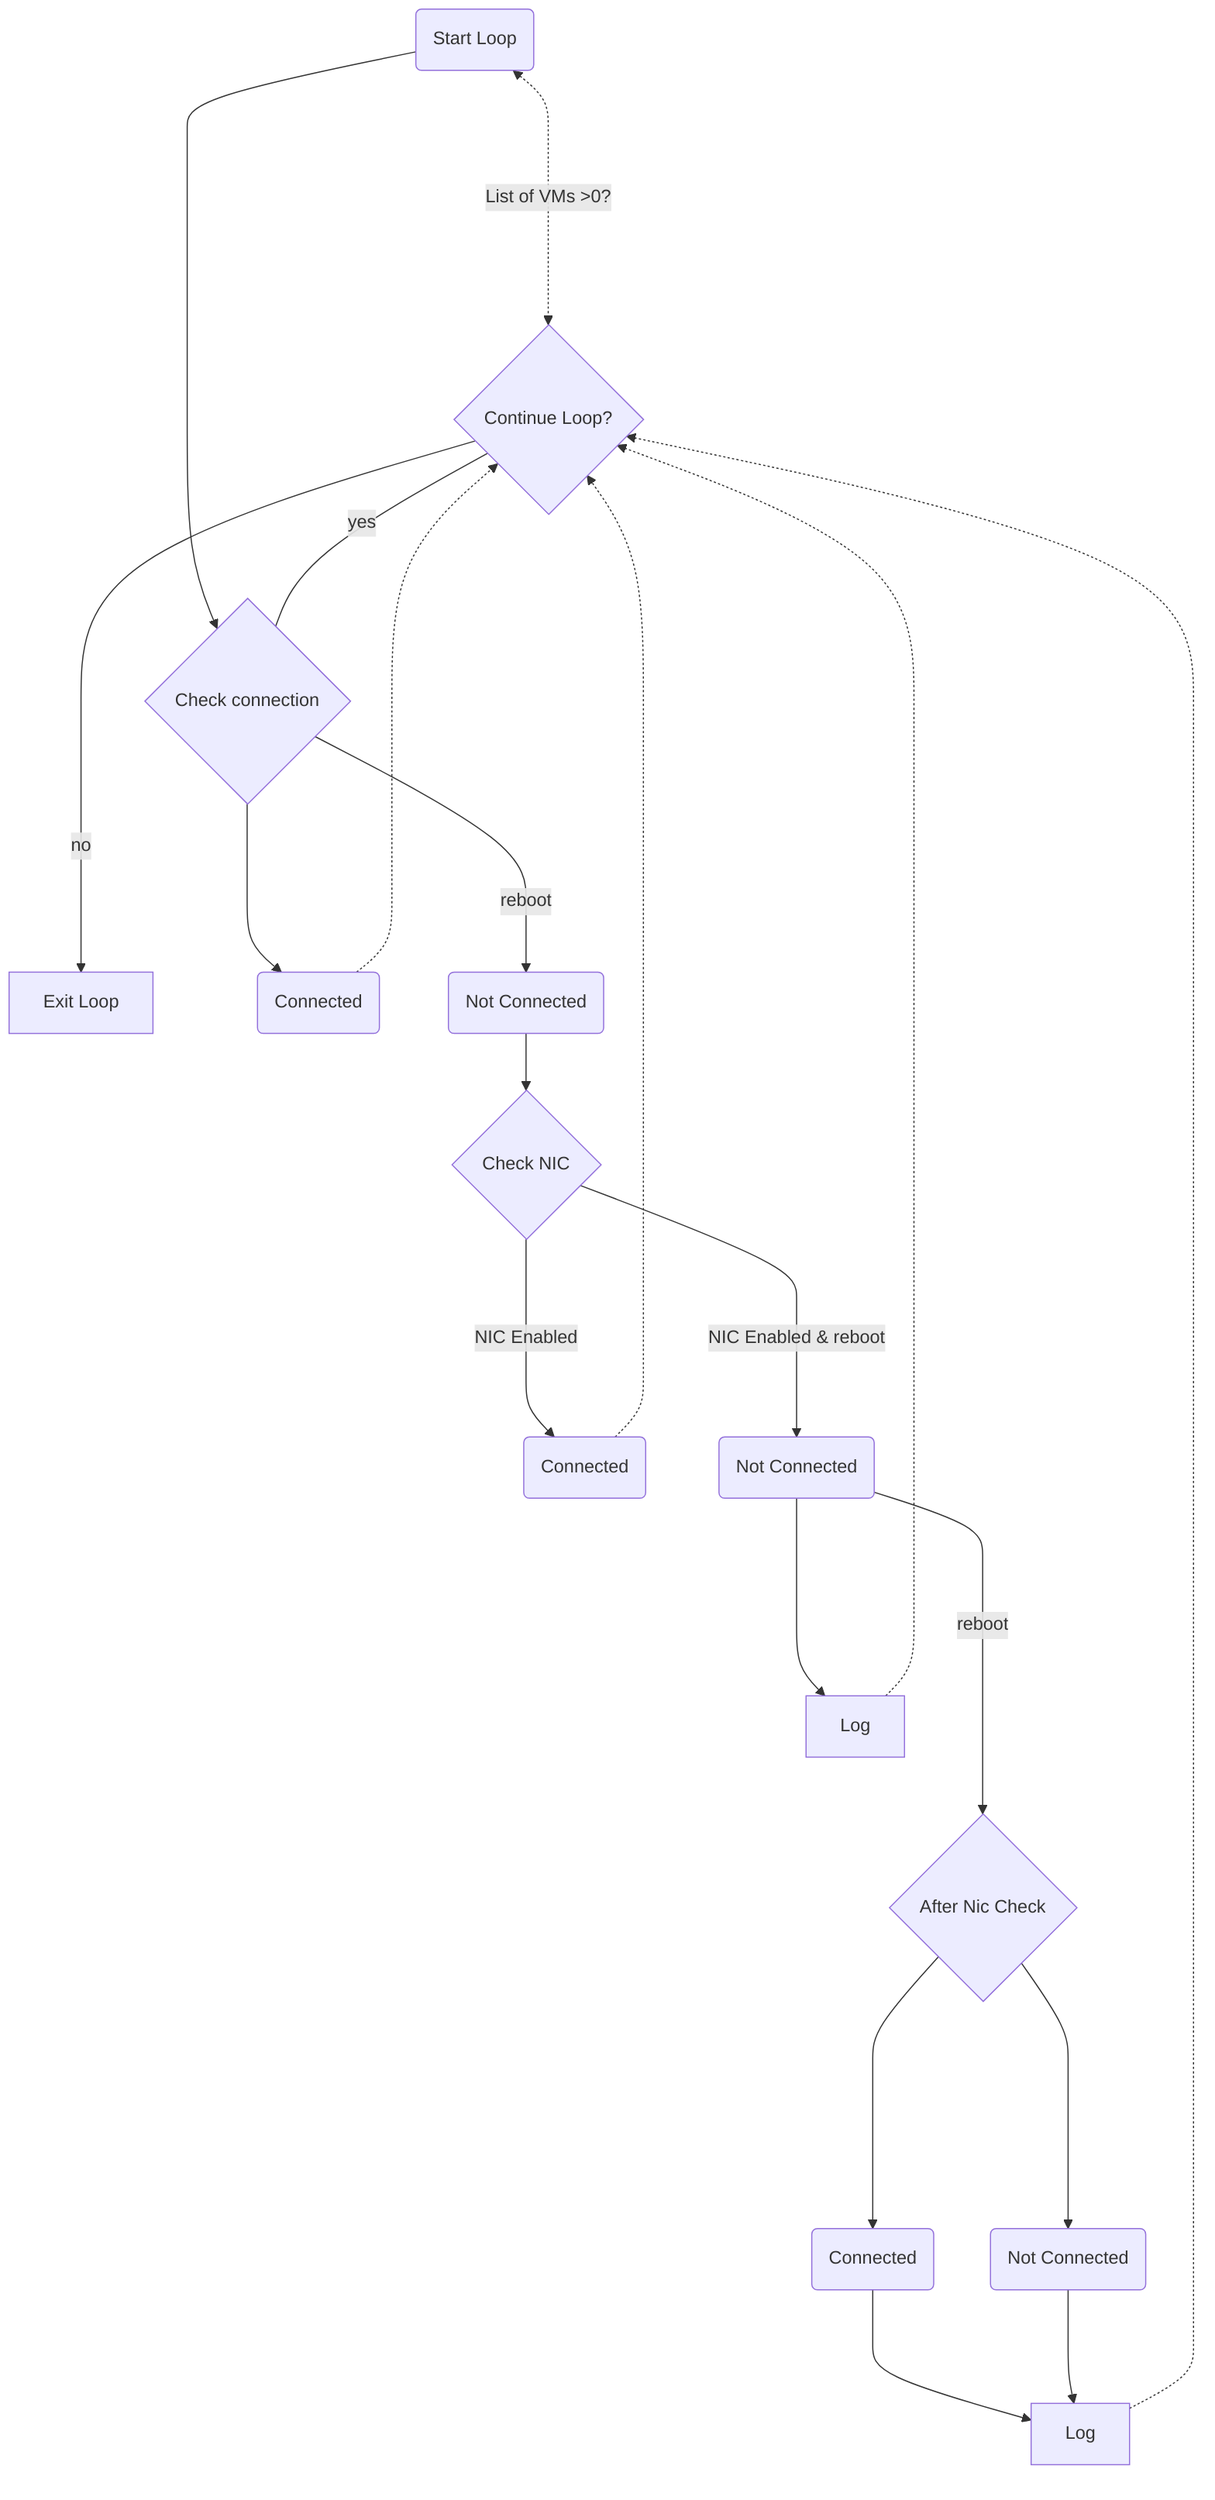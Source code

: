 flowchart TB
N & A;
A <-.->|List of VMs >0?| B;
A ------> C;
C ---> D;
C --->|reboot| E;
E --> F;
F ---->|NIC Enabled| G;
F ---->|NIC Enabled & reboot| H;
H ----> I;
I -.-> B;
G -.-> B;
H ----->|reboot| J;
J --> K;
J -----> L;
L ---> M;
M -.-> B;
K ---> M;
B ---->|no| N;
B ---|yes| C;
D -.-> B;
A(Start Loop)
B{Continue Loop?}
C{Check connection}
D(Connected)
E(Not Connected)
F{Check NIC}
G(Connected)
H(Not Connected)
I[Log]
J{After Nic Check}
M[Log]
L(Connected)
K(Not Connected)
N[Exit Loop]